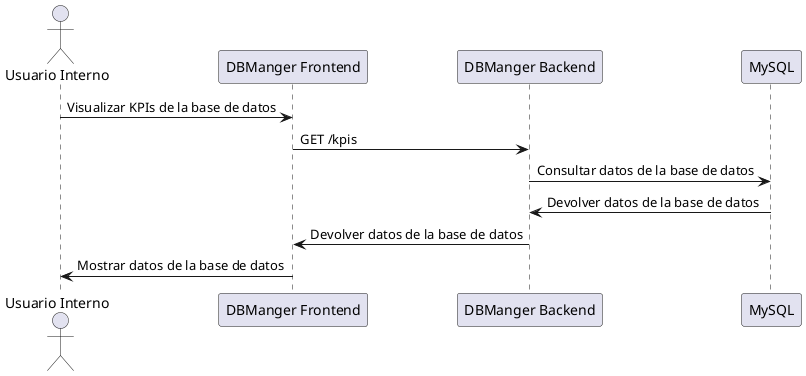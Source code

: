 @startuml "Diagrama de secuencia de Monitor web"

actor "Usuario Interno" as Usuario
participant "DBManger Frontend" as Monitor
participant "DBManger Backend" as Backend
participant "MySQL" as MySQL

Usuario -> Monitor: Visualizar KPIs de la base de datos
Monitor -> Backend: GET /kpis
Backend -> MySQL: Consultar datos de la base de datos
MySQL -> Backend: Devolver datos de la base de datos
Backend -> Monitor: Devolver datos de la base de datos
Monitor -> Usuario: Mostrar datos de la base de datos

@enduml